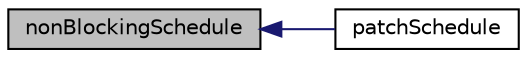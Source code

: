 digraph "nonBlockingSchedule"
{
  bgcolor="transparent";
  edge [fontname="Helvetica",fontsize="10",labelfontname="Helvetica",labelfontsize="10"];
  node [fontname="Helvetica",fontsize="10",shape=record];
  rankdir="LR";
  Node1 [label="nonBlockingSchedule",height=0.2,width=0.4,color="black", fillcolor="grey75", style="filled", fontcolor="black"];
  Node1 -> Node2 [dir="back",color="midnightblue",fontsize="10",style="solid",fontname="Helvetica"];
  Node2 [label="patchSchedule",height=0.2,width=0.4,color="black",URL="$a01308.html#a71c3bcba066ac8f2a8fc033ea4204dab",tooltip="Return patch evaluation schedule. "];
}
